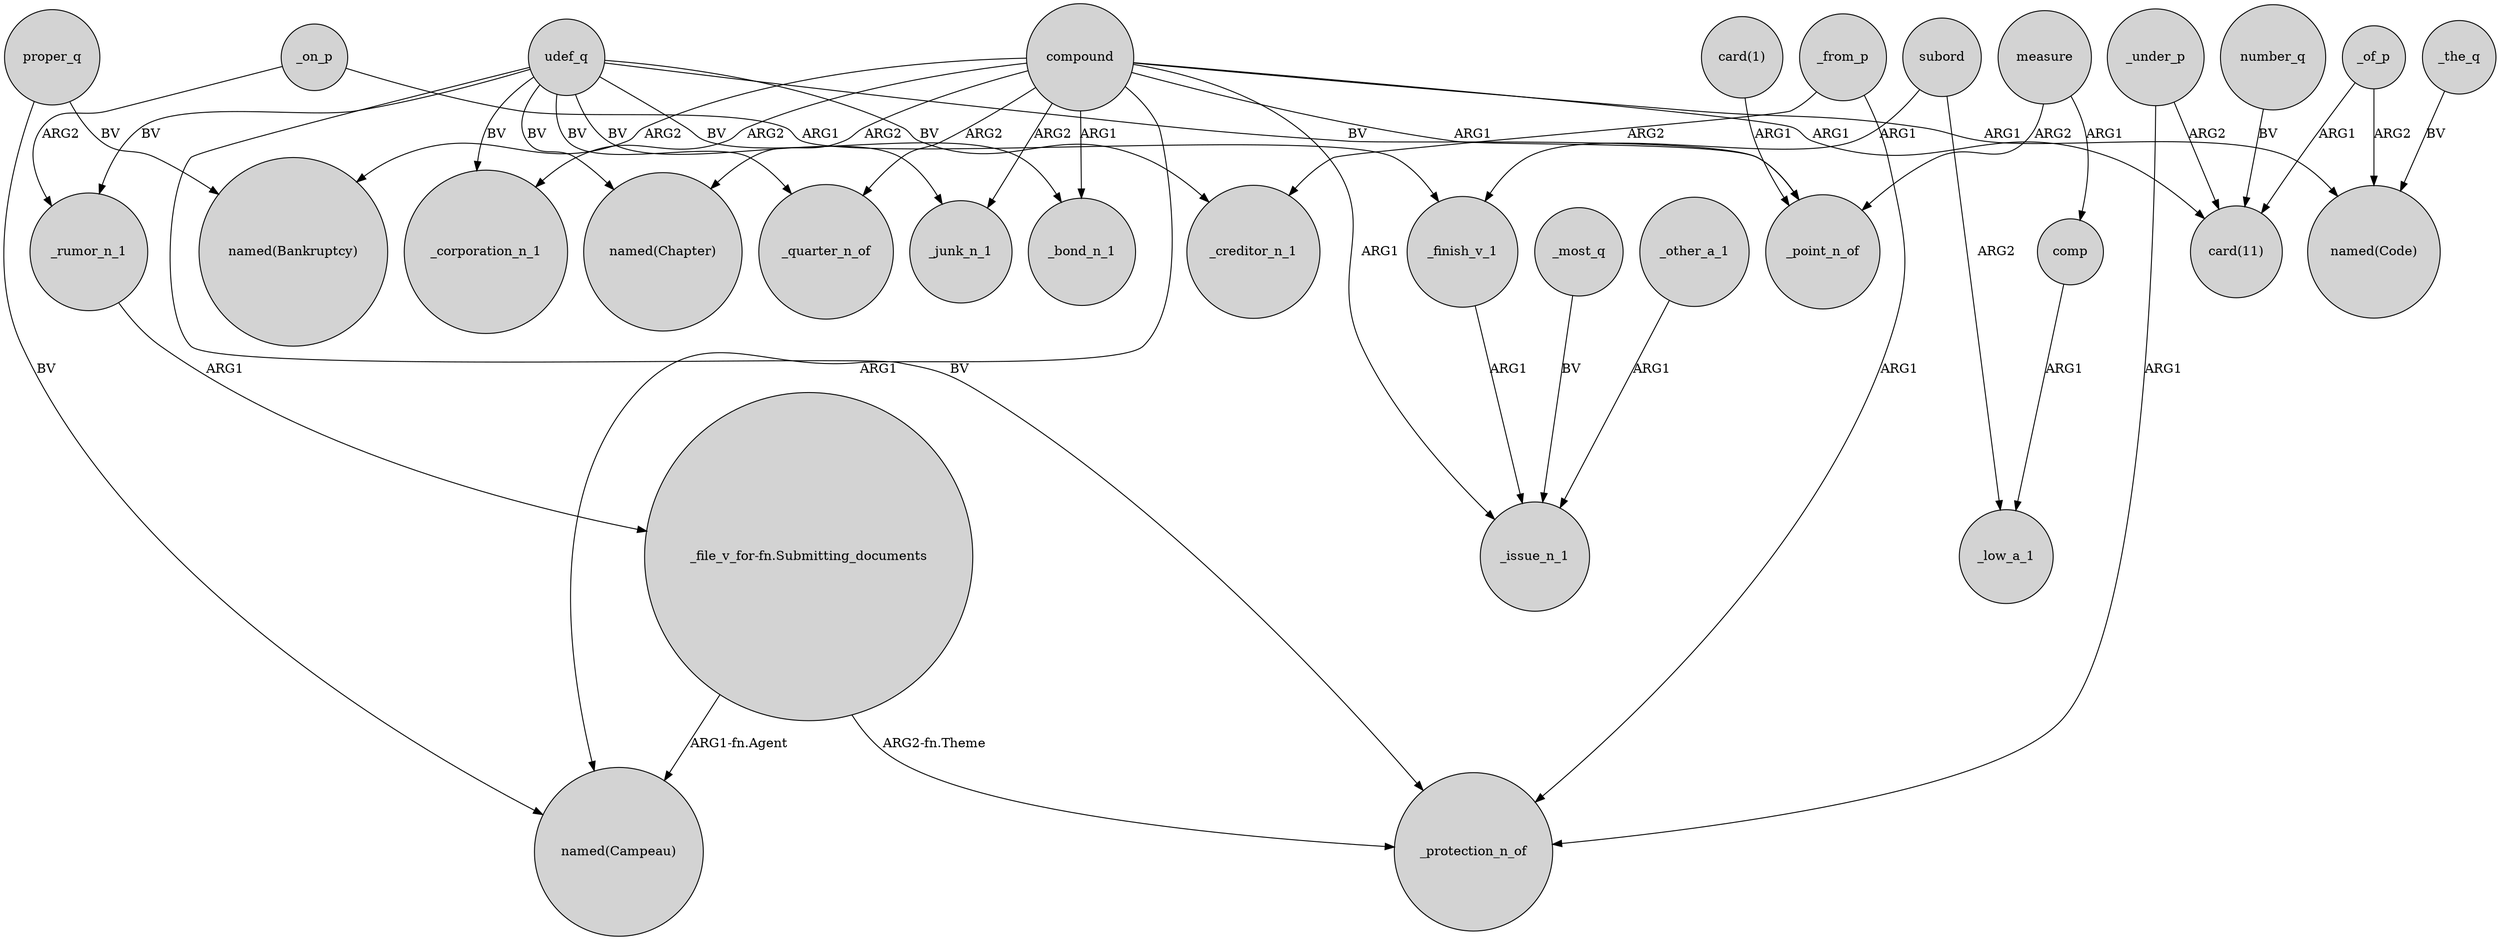 digraph {
	node [shape=circle style=filled]
	compound -> "named(Campeau)" [label=ARG1]
	number_q -> "card(11)" [label=BV]
	compound -> "card(11)" [label=ARG1]
	compound -> "named(Chapter)" [label=ARG2]
	subord -> _low_a_1 [label=ARG2]
	_other_a_1 -> _issue_n_1 [label=ARG1]
	udef_q -> _point_n_of [label=BV]
	udef_q -> _rumor_n_1 [label=BV]
	subord -> _finish_v_1 [label=ARG1]
	compound -> _bond_n_1 [label=ARG1]
	compound -> _corporation_n_1 [label=ARG2]
	measure -> comp [label=ARG1]
	"_file_v_for-fn.Submitting_documents" -> "named(Campeau)" [label="ARG1-fn.Agent"]
	compound -> _junk_n_1 [label=ARG2]
	udef_q -> _quarter_n_of [label=BV]
	compound -> "named(Code)" [label=ARG1]
	_under_p -> "card(11)" [label=ARG2]
	compound -> "named(Bankruptcy)" [label=ARG2]
	udef_q -> _junk_n_1 [label=BV]
	_on_p -> _rumor_n_1 [label=ARG2]
	compound -> _point_n_of [label=ARG1]
	udef_q -> _corporation_n_1 [label=BV]
	_finish_v_1 -> _issue_n_1 [label=ARG1]
	udef_q -> _bond_n_1 [label=BV]
	"_file_v_for-fn.Submitting_documents" -> _protection_n_of [label="ARG2-fn.Theme"]
	udef_q -> _protection_n_of [label=BV]
	_of_p -> "named(Code)" [label=ARG2]
	proper_q -> "named(Bankruptcy)" [label=BV]
	compound -> _quarter_n_of [label=ARG2]
	proper_q -> "named(Campeau)" [label=BV]
	"card(1)" -> _point_n_of [label=ARG1]
	measure -> _point_n_of [label=ARG2]
	udef_q -> "named(Chapter)" [label=BV]
	_the_q -> "named(Code)" [label=BV]
	_rumor_n_1 -> "_file_v_for-fn.Submitting_documents" [label=ARG1]
	_most_q -> _issue_n_1 [label=BV]
	compound -> _issue_n_1 [label=ARG1]
	_from_p -> _protection_n_of [label=ARG1]
	_under_p -> _protection_n_of [label=ARG1]
	udef_q -> _creditor_n_1 [label=BV]
	_of_p -> "card(11)" [label=ARG1]
	_from_p -> _creditor_n_1 [label=ARG2]
	_on_p -> _finish_v_1 [label=ARG1]
	comp -> _low_a_1 [label=ARG1]
}
